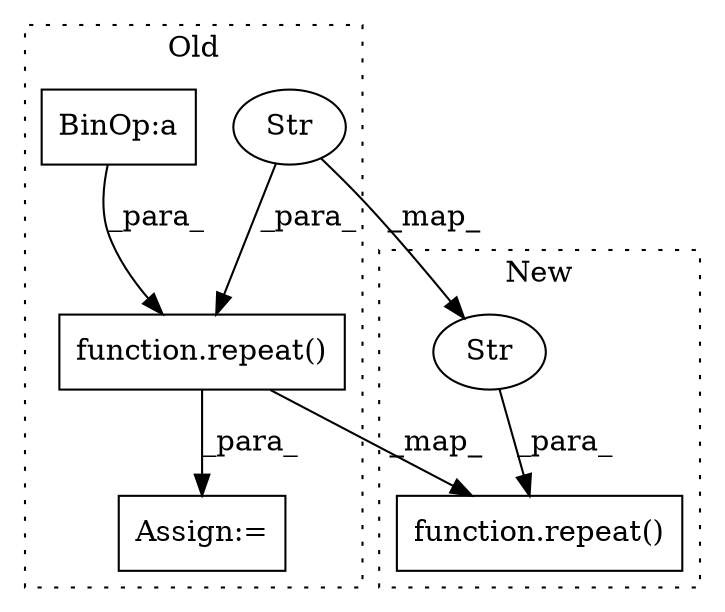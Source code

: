 digraph G {
subgraph cluster0 {
1 [label="function.repeat()" a="75" s="6598,6622" l="7,8" shape="box"];
3 [label="Str" a="66" s="6608" l="14" shape="ellipse"];
5 [label="Assign:=" a="68" s="6595" l="3" shape="box"];
6 [label="BinOp:a" a="82" s="6570" l="3" shape="box"];
label = "Old";
style="dotted";
}
subgraph cluster1 {
2 [label="function.repeat()" a="75" s="6484,6519" l="7,8" shape="box"];
4 [label="Str" a="66" s="6505" l="14" shape="ellipse"];
label = "New";
style="dotted";
}
1 -> 5 [label="_para_"];
1 -> 2 [label="_map_"];
3 -> 1 [label="_para_"];
3 -> 4 [label="_map_"];
4 -> 2 [label="_para_"];
6 -> 1 [label="_para_"];
}